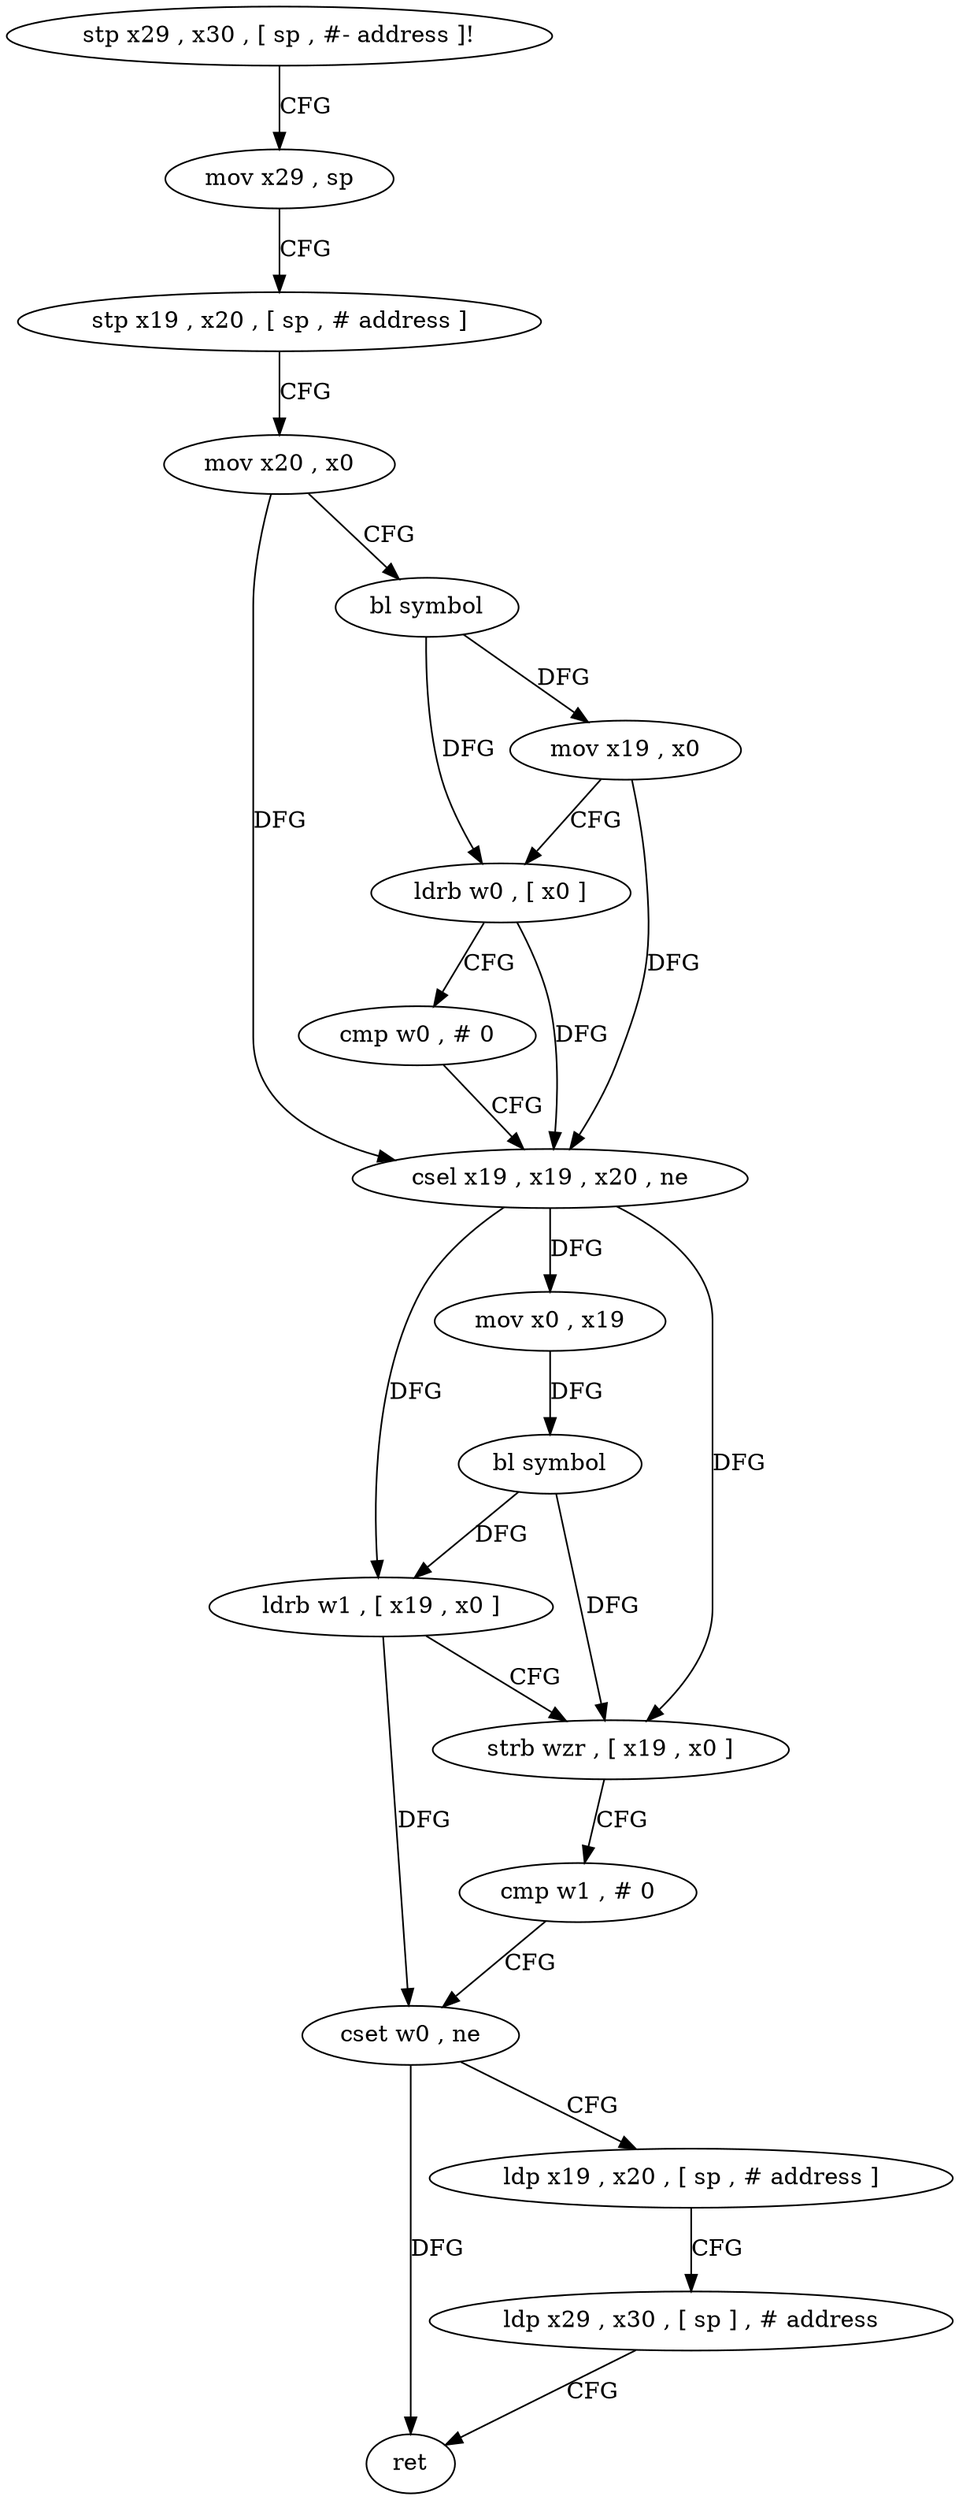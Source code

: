 digraph "func" {
"4271824" [label = "stp x29 , x30 , [ sp , #- address ]!" ]
"4271828" [label = "mov x29 , sp" ]
"4271832" [label = "stp x19 , x20 , [ sp , # address ]" ]
"4271836" [label = "mov x20 , x0" ]
"4271840" [label = "bl symbol" ]
"4271844" [label = "mov x19 , x0" ]
"4271848" [label = "ldrb w0 , [ x0 ]" ]
"4271852" [label = "cmp w0 , # 0" ]
"4271856" [label = "csel x19 , x19 , x20 , ne" ]
"4271860" [label = "mov x0 , x19" ]
"4271864" [label = "bl symbol" ]
"4271868" [label = "ldrb w1 , [ x19 , x0 ]" ]
"4271872" [label = "strb wzr , [ x19 , x0 ]" ]
"4271876" [label = "cmp w1 , # 0" ]
"4271880" [label = "cset w0 , ne" ]
"4271884" [label = "ldp x19 , x20 , [ sp , # address ]" ]
"4271888" [label = "ldp x29 , x30 , [ sp ] , # address" ]
"4271892" [label = "ret" ]
"4271824" -> "4271828" [ label = "CFG" ]
"4271828" -> "4271832" [ label = "CFG" ]
"4271832" -> "4271836" [ label = "CFG" ]
"4271836" -> "4271840" [ label = "CFG" ]
"4271836" -> "4271856" [ label = "DFG" ]
"4271840" -> "4271844" [ label = "DFG" ]
"4271840" -> "4271848" [ label = "DFG" ]
"4271844" -> "4271848" [ label = "CFG" ]
"4271844" -> "4271856" [ label = "DFG" ]
"4271848" -> "4271852" [ label = "CFG" ]
"4271848" -> "4271856" [ label = "DFG" ]
"4271852" -> "4271856" [ label = "CFG" ]
"4271856" -> "4271860" [ label = "DFG" ]
"4271856" -> "4271868" [ label = "DFG" ]
"4271856" -> "4271872" [ label = "DFG" ]
"4271860" -> "4271864" [ label = "DFG" ]
"4271864" -> "4271868" [ label = "DFG" ]
"4271864" -> "4271872" [ label = "DFG" ]
"4271868" -> "4271872" [ label = "CFG" ]
"4271868" -> "4271880" [ label = "DFG" ]
"4271872" -> "4271876" [ label = "CFG" ]
"4271876" -> "4271880" [ label = "CFG" ]
"4271880" -> "4271884" [ label = "CFG" ]
"4271880" -> "4271892" [ label = "DFG" ]
"4271884" -> "4271888" [ label = "CFG" ]
"4271888" -> "4271892" [ label = "CFG" ]
}
